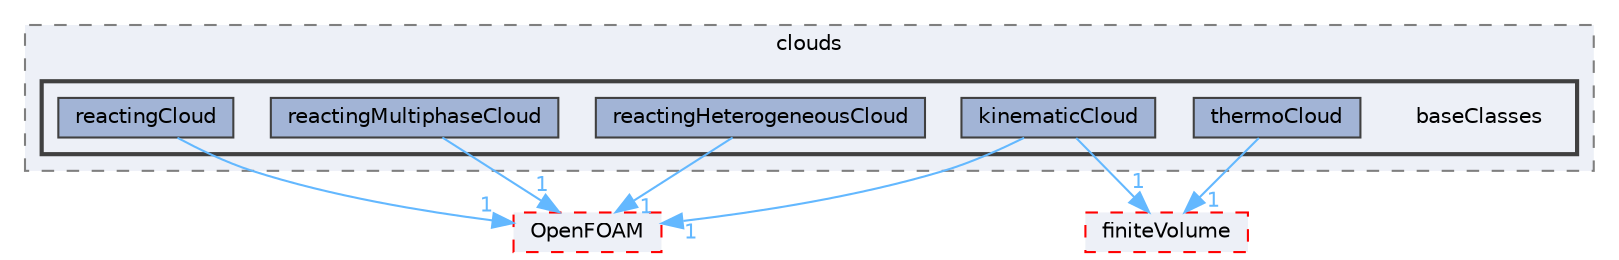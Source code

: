 digraph "src/lagrangian/intermediate/clouds/baseClasses"
{
 // LATEX_PDF_SIZE
  bgcolor="transparent";
  edge [fontname=Helvetica,fontsize=10,labelfontname=Helvetica,labelfontsize=10];
  node [fontname=Helvetica,fontsize=10,shape=box,height=0.2,width=0.4];
  compound=true
  subgraph clusterdir_bdd630a78c14e3d279a2564e7964fc69 {
    graph [ bgcolor="#edf0f7", pencolor="grey50", label="clouds", fontname=Helvetica,fontsize=10 style="filled,dashed", URL="dir_bdd630a78c14e3d279a2564e7964fc69.html",tooltip=""]
  subgraph clusterdir_8406eabe9caa8508b9c075038a008bd7 {
    graph [ bgcolor="#edf0f7", pencolor="grey25", label="", fontname=Helvetica,fontsize=10 style="filled,bold", URL="dir_8406eabe9caa8508b9c075038a008bd7.html",tooltip=""]
    dir_8406eabe9caa8508b9c075038a008bd7 [shape=plaintext, label="baseClasses"];
  dir_d4813939949b70d2d5c6077fb64bd107 [label="kinematicCloud", fillcolor="#a2b4d6", color="grey25", style="filled", URL="dir_d4813939949b70d2d5c6077fb64bd107.html",tooltip=""];
  dir_1b7217544b5a66e1529bb8582dea23f5 [label="reactingCloud", fillcolor="#a2b4d6", color="grey25", style="filled", URL="dir_1b7217544b5a66e1529bb8582dea23f5.html",tooltip=""];
  dir_92698ebd638ae91f65c53249a5705f49 [label="reactingHeterogeneousCloud", fillcolor="#a2b4d6", color="grey25", style="filled", URL="dir_92698ebd638ae91f65c53249a5705f49.html",tooltip=""];
  dir_90a0446ed24af9aa7060f0cc69c6e4d3 [label="reactingMultiphaseCloud", fillcolor="#a2b4d6", color="grey25", style="filled", URL="dir_90a0446ed24af9aa7060f0cc69c6e4d3.html",tooltip=""];
  dir_ae8daa7f5f4fb4a851830898e20e2288 [label="thermoCloud", fillcolor="#a2b4d6", color="grey25", style="filled", URL="dir_ae8daa7f5f4fb4a851830898e20e2288.html",tooltip=""];
  }
  }
  dir_c5473ff19b20e6ec4dfe5c310b3778a8 [label="OpenFOAM", fillcolor="#edf0f7", color="red", style="filled,dashed", URL="dir_c5473ff19b20e6ec4dfe5c310b3778a8.html",tooltip=""];
  dir_9bd15774b555cf7259a6fa18f99fe99b [label="finiteVolume", fillcolor="#edf0f7", color="red", style="filled,dashed", URL="dir_9bd15774b555cf7259a6fa18f99fe99b.html",tooltip=""];
  dir_d4813939949b70d2d5c6077fb64bd107->dir_9bd15774b555cf7259a6fa18f99fe99b [headlabel="1", labeldistance=1.5 headhref="dir_002020_001387.html" href="dir_002020_001387.html" color="steelblue1" fontcolor="steelblue1"];
  dir_d4813939949b70d2d5c6077fb64bd107->dir_c5473ff19b20e6ec4dfe5c310b3778a8 [headlabel="1", labeldistance=1.5 headhref="dir_002020_002695.html" href="dir_002020_002695.html" color="steelblue1" fontcolor="steelblue1"];
  dir_1b7217544b5a66e1529bb8582dea23f5->dir_c5473ff19b20e6ec4dfe5c310b3778a8 [headlabel="1", labeldistance=1.5 headhref="dir_003210_002695.html" href="dir_003210_002695.html" color="steelblue1" fontcolor="steelblue1"];
  dir_92698ebd638ae91f65c53249a5705f49->dir_c5473ff19b20e6ec4dfe5c310b3778a8 [headlabel="1", labeldistance=1.5 headhref="dir_003215_002695.html" href="dir_003215_002695.html" color="steelblue1" fontcolor="steelblue1"];
  dir_90a0446ed24af9aa7060f0cc69c6e4d3->dir_c5473ff19b20e6ec4dfe5c310b3778a8 [headlabel="1", labeldistance=1.5 headhref="dir_003222_002695.html" href="dir_003222_002695.html" color="steelblue1" fontcolor="steelblue1"];
  dir_ae8daa7f5f4fb4a851830898e20e2288->dir_9bd15774b555cf7259a6fa18f99fe99b [headlabel="1", labeldistance=1.5 headhref="dir_004007_001387.html" href="dir_004007_001387.html" color="steelblue1" fontcolor="steelblue1"];
}

